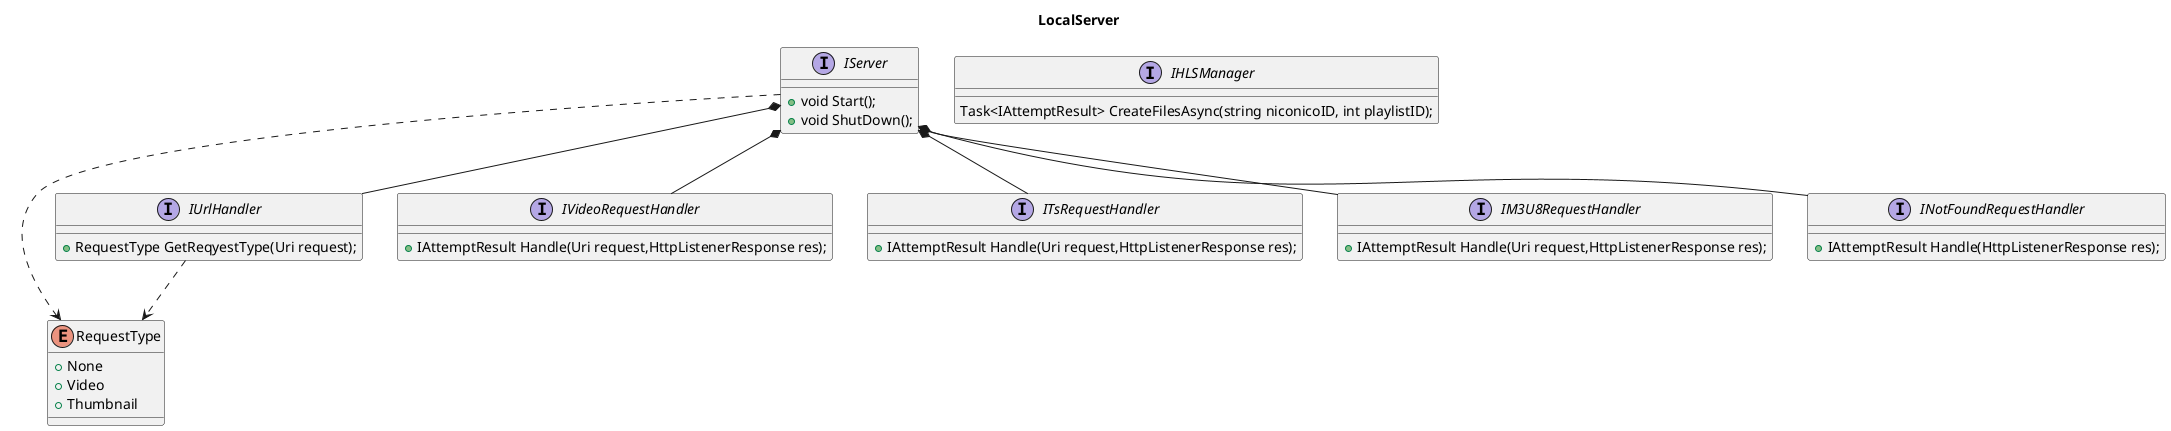 @startuml LocalServer

title LocalServer

enum RequestType {
    + None
    + Video
    + Thumbnail
}

interface IServer {
    + void Start();
    + void ShutDown();
}

interface IHLSManager {
    Task<IAttemptResult> CreateFilesAsync(string niconicoID, int playlistID);
}

interface IUrlHandler {
    + RequestType GetReqyestType(Uri request);
}

interface IVideoRequestHandler {
    + IAttemptResult Handle(Uri request,HttpListenerResponse res);
}

interface ITsRequestHandler {
    + IAttemptResult Handle(Uri request,HttpListenerResponse res);
}

interface IM3U8RequestHandler {
    + IAttemptResult Handle(Uri request,HttpListenerResponse res);
}

interface INotFoundRequestHandler {
    + IAttemptResult Handle(HttpListenerResponse res);
}

IServer *-- IUrlHandler
IServer *-- IVideoRequestHandler
IServer *-- INotFoundRequestHandler
IServer *-- IM3U8RequestHandler
IServer *-- ITsRequestHandler
IServer ..> RequestType
IUrlHandler ..> RequestType

@enduml